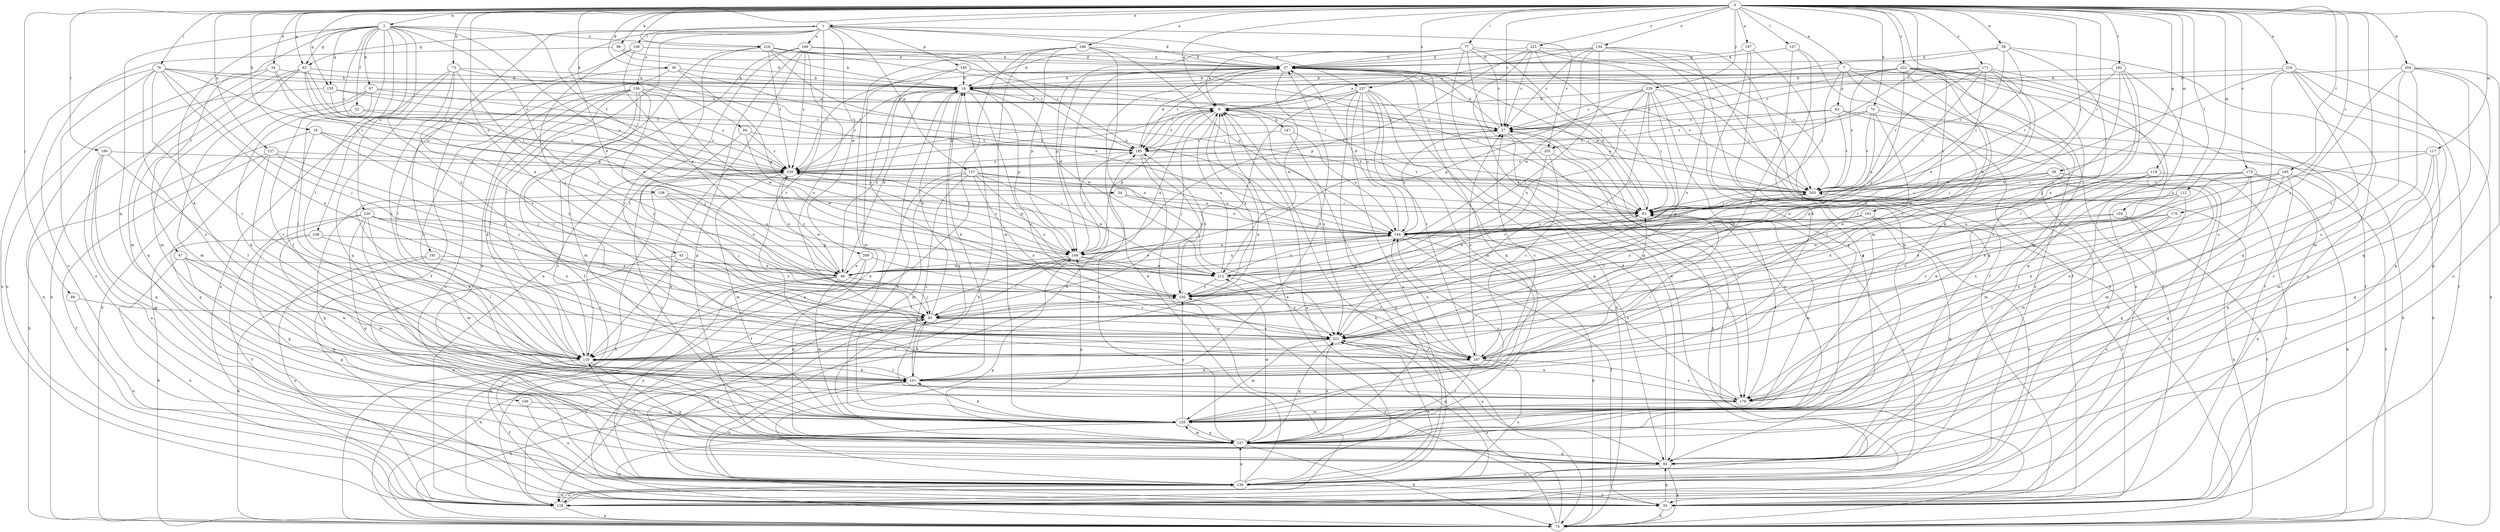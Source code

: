 strict digraph  {
0;
1;
2;
7;
8;
16;
18;
27;
34;
36;
37;
38;
43;
46;
47;
52;
54;
55;
58;
62;
63;
64;
70;
73;
74;
76;
77;
83;
89;
91;
94;
96;
97;
101;
104;
107;
108;
110;
112;
117;
119;
120;
127;
129;
134;
136;
137;
138;
139;
145;
147;
148;
155;
156;
157;
163;
165;
167;
170;
171;
173;
176;
180;
182;
185;
186;
187;
189;
191;
194;
202;
203;
204;
209;
212;
216;
218;
220;
221;
222;
225;
229;
230;
237;
238;
239;
0 -> 1  [label=a];
0 -> 2  [label=a];
0 -> 7  [label=a];
0 -> 8  [label=a];
0 -> 16  [label=b];
0 -> 27  [label=c];
0 -> 34  [label=d];
0 -> 36  [label=d];
0 -> 38  [label=e];
0 -> 43  [label=e];
0 -> 58  [label=g];
0 -> 62  [label=g];
0 -> 70  [label=h];
0 -> 73  [label=h];
0 -> 76  [label=i];
0 -> 77  [label=i];
0 -> 83  [label=i];
0 -> 89  [label=j];
0 -> 94  [label=k];
0 -> 96  [label=k];
0 -> 104  [label=l];
0 -> 107  [label=l];
0 -> 112  [label=m];
0 -> 117  [label=m];
0 -> 119  [label=m];
0 -> 127  [label=n];
0 -> 134  [label=o];
0 -> 155  [label=q];
0 -> 163  [label=r];
0 -> 165  [label=r];
0 -> 170  [label=s];
0 -> 171  [label=s];
0 -> 173  [label=s];
0 -> 176  [label=s];
0 -> 180  [label=t];
0 -> 182  [label=t];
0 -> 186  [label=u];
0 -> 187  [label=u];
0 -> 202  [label=v];
0 -> 204  [label=w];
0 -> 216  [label=x];
0 -> 218  [label=x];
0 -> 222  [label=y];
0 -> 225  [label=y];
0 -> 229  [label=y];
0 -> 230  [label=y];
0 -> 237  [label=z];
1 -> 37  [label=d];
1 -> 46  [label=e];
1 -> 62  [label=g];
1 -> 108  [label=l];
1 -> 110  [label=l];
1 -> 136  [label=o];
1 -> 137  [label=o];
1 -> 145  [label=p];
1 -> 167  [label=r];
1 -> 189  [label=u];
1 -> 191  [label=u];
1 -> 202  [label=v];
1 -> 209  [label=w];
1 -> 237  [label=z];
2 -> 47  [label=f];
2 -> 52  [label=f];
2 -> 54  [label=f];
2 -> 62  [label=g];
2 -> 97  [label=k];
2 -> 101  [label=k];
2 -> 110  [label=l];
2 -> 138  [label=o];
2 -> 155  [label=q];
2 -> 156  [label=q];
2 -> 194  [label=u];
2 -> 218  [label=x];
2 -> 220  [label=x];
2 -> 221  [label=x];
2 -> 238  [label=z];
2 -> 239  [label=z];
7 -> 18  [label=b];
7 -> 55  [label=f];
7 -> 63  [label=g];
7 -> 83  [label=i];
7 -> 129  [label=n];
7 -> 167  [label=r];
8 -> 27  [label=c];
8 -> 74  [label=h];
8 -> 91  [label=j];
8 -> 147  [label=p];
8 -> 148  [label=p];
8 -> 185  [label=t];
8 -> 221  [label=x];
8 -> 230  [label=y];
8 -> 239  [label=z];
16 -> 74  [label=h];
16 -> 91  [label=j];
16 -> 110  [label=l];
16 -> 185  [label=t];
16 -> 230  [label=y];
18 -> 8  [label=a];
18 -> 46  [label=e];
18 -> 148  [label=p];
18 -> 157  [label=q];
18 -> 167  [label=r];
18 -> 212  [label=w];
18 -> 239  [label=z];
27 -> 8  [label=a];
27 -> 37  [label=d];
27 -> 74  [label=h];
27 -> 185  [label=t];
34 -> 18  [label=b];
34 -> 120  [label=m];
34 -> 129  [label=n];
34 -> 212  [label=w];
34 -> 239  [label=z];
36 -> 18  [label=b];
36 -> 83  [label=i];
36 -> 110  [label=l];
36 -> 148  [label=p];
36 -> 176  [label=s];
37 -> 18  [label=b];
37 -> 83  [label=i];
37 -> 129  [label=n];
37 -> 157  [label=q];
37 -> 185  [label=t];
37 -> 203  [label=v];
37 -> 212  [label=w];
37 -> 239  [label=z];
38 -> 37  [label=d];
38 -> 83  [label=i];
38 -> 129  [label=n];
38 -> 203  [label=v];
38 -> 221  [label=x];
38 -> 239  [label=z];
43 -> 46  [label=e];
43 -> 110  [label=l];
43 -> 139  [label=o];
43 -> 221  [label=x];
43 -> 230  [label=y];
46 -> 8  [label=a];
46 -> 18  [label=b];
46 -> 91  [label=j];
46 -> 120  [label=m];
46 -> 129  [label=n];
46 -> 139  [label=o];
46 -> 194  [label=u];
46 -> 239  [label=z];
47 -> 46  [label=e];
47 -> 64  [label=g];
47 -> 101  [label=k];
47 -> 129  [label=n];
47 -> 157  [label=q];
52 -> 27  [label=c];
52 -> 101  [label=k];
52 -> 110  [label=l];
52 -> 239  [label=z];
54 -> 83  [label=i];
54 -> 157  [label=q];
54 -> 194  [label=u];
55 -> 18  [label=b];
55 -> 64  [label=g];
55 -> 74  [label=h];
55 -> 203  [label=v];
58 -> 64  [label=g];
58 -> 83  [label=i];
58 -> 148  [label=p];
58 -> 176  [label=s];
58 -> 194  [label=u];
58 -> 203  [label=v];
62 -> 18  [label=b];
62 -> 46  [label=e];
62 -> 74  [label=h];
62 -> 83  [label=i];
62 -> 120  [label=m];
62 -> 157  [label=q];
62 -> 239  [label=z];
63 -> 27  [label=c];
63 -> 74  [label=h];
63 -> 129  [label=n];
63 -> 185  [label=t];
63 -> 203  [label=v];
64 -> 37  [label=d];
64 -> 74  [label=h];
64 -> 110  [label=l];
64 -> 139  [label=o];
64 -> 221  [label=x];
70 -> 27  [label=c];
70 -> 74  [label=h];
70 -> 110  [label=l];
70 -> 194  [label=u];
70 -> 203  [label=v];
70 -> 239  [label=z];
73 -> 18  [label=b];
73 -> 110  [label=l];
73 -> 129  [label=n];
73 -> 157  [label=q];
73 -> 194  [label=u];
73 -> 221  [label=x];
73 -> 230  [label=y];
74 -> 101  [label=k];
74 -> 221  [label=x];
74 -> 230  [label=y];
76 -> 18  [label=b];
76 -> 27  [label=c];
76 -> 91  [label=j];
76 -> 129  [label=n];
76 -> 139  [label=o];
76 -> 148  [label=p];
76 -> 167  [label=r];
76 -> 176  [label=s];
76 -> 221  [label=x];
77 -> 8  [label=a];
77 -> 18  [label=b];
77 -> 27  [label=c];
77 -> 37  [label=d];
77 -> 64  [label=g];
77 -> 83  [label=i];
77 -> 148  [label=p];
77 -> 176  [label=s];
77 -> 203  [label=v];
83 -> 37  [label=d];
83 -> 120  [label=m];
83 -> 194  [label=u];
89 -> 91  [label=j];
89 -> 139  [label=o];
91 -> 18  [label=b];
91 -> 74  [label=h];
91 -> 101  [label=k];
91 -> 129  [label=n];
91 -> 221  [label=x];
94 -> 185  [label=t];
94 -> 212  [label=w];
94 -> 230  [label=y];
94 -> 239  [label=z];
96 -> 18  [label=b];
96 -> 37  [label=d];
96 -> 139  [label=o];
97 -> 8  [label=a];
97 -> 74  [label=h];
97 -> 110  [label=l];
97 -> 120  [label=m];
97 -> 239  [label=z];
101 -> 18  [label=b];
101 -> 27  [label=c];
101 -> 37  [label=d];
101 -> 83  [label=i];
101 -> 91  [label=j];
101 -> 110  [label=l];
101 -> 139  [label=o];
101 -> 176  [label=s];
104 -> 55  [label=f];
104 -> 139  [label=o];
104 -> 194  [label=u];
104 -> 230  [label=y];
107 -> 37  [label=d];
107 -> 55  [label=f];
107 -> 157  [label=q];
107 -> 167  [label=r];
108 -> 37  [label=d];
108 -> 46  [label=e];
108 -> 55  [label=f];
108 -> 91  [label=j];
110 -> 8  [label=a];
110 -> 55  [label=f];
110 -> 64  [label=g];
110 -> 101  [label=k];
110 -> 230  [label=y];
110 -> 239  [label=z];
112 -> 83  [label=i];
112 -> 120  [label=m];
112 -> 167  [label=r];
112 -> 194  [label=u];
112 -> 221  [label=x];
117 -> 120  [label=m];
117 -> 157  [label=q];
117 -> 176  [label=s];
117 -> 194  [label=u];
117 -> 239  [label=z];
119 -> 55  [label=f];
119 -> 101  [label=k];
119 -> 120  [label=m];
119 -> 129  [label=n];
119 -> 203  [label=v];
119 -> 221  [label=x];
120 -> 74  [label=h];
120 -> 101  [label=k];
120 -> 157  [label=q];
120 -> 194  [label=u];
120 -> 230  [label=y];
127 -> 55  [label=f];
127 -> 91  [label=j];
127 -> 110  [label=l];
127 -> 157  [label=q];
127 -> 230  [label=y];
127 -> 239  [label=z];
129 -> 8  [label=a];
129 -> 74  [label=h];
129 -> 139  [label=o];
134 -> 8  [label=a];
134 -> 27  [label=c];
134 -> 37  [label=d];
134 -> 55  [label=f];
134 -> 74  [label=h];
134 -> 91  [label=j];
134 -> 212  [label=w];
134 -> 221  [label=x];
136 -> 8  [label=a];
136 -> 91  [label=j];
136 -> 101  [label=k];
136 -> 110  [label=l];
136 -> 120  [label=m];
136 -> 139  [label=o];
136 -> 157  [label=q];
136 -> 167  [label=r];
136 -> 185  [label=t];
136 -> 212  [label=w];
137 -> 55  [label=f];
137 -> 120  [label=m];
137 -> 176  [label=s];
137 -> 194  [label=u];
137 -> 203  [label=v];
137 -> 212  [label=w];
137 -> 221  [label=x];
137 -> 230  [label=y];
138 -> 46  [label=e];
138 -> 83  [label=i];
138 -> 91  [label=j];
138 -> 101  [label=k];
138 -> 212  [label=w];
139 -> 8  [label=a];
139 -> 18  [label=b];
139 -> 27  [label=c];
139 -> 37  [label=d];
139 -> 55  [label=f];
139 -> 83  [label=i];
139 -> 91  [label=j];
139 -> 129  [label=n];
139 -> 148  [label=p];
139 -> 157  [label=q];
139 -> 221  [label=x];
145 -> 18  [label=b];
145 -> 83  [label=i];
145 -> 120  [label=m];
145 -> 203  [label=v];
145 -> 230  [label=y];
147 -> 139  [label=o];
147 -> 185  [label=t];
147 -> 194  [label=u];
148 -> 37  [label=d];
148 -> 46  [label=e];
148 -> 91  [label=j];
148 -> 110  [label=l];
148 -> 167  [label=r];
148 -> 185  [label=t];
148 -> 212  [label=w];
148 -> 239  [label=z];
155 -> 8  [label=a];
155 -> 129  [label=n];
155 -> 185  [label=t];
155 -> 203  [label=v];
156 -> 120  [label=m];
156 -> 139  [label=o];
157 -> 27  [label=c];
157 -> 64  [label=g];
157 -> 74  [label=h];
157 -> 120  [label=m];
157 -> 148  [label=p];
157 -> 185  [label=t];
157 -> 212  [label=w];
157 -> 221  [label=x];
157 -> 239  [label=z];
163 -> 64  [label=g];
163 -> 91  [label=j];
163 -> 139  [label=o];
163 -> 194  [label=u];
163 -> 230  [label=y];
165 -> 74  [label=h];
165 -> 120  [label=m];
165 -> 157  [label=q];
165 -> 194  [label=u];
165 -> 203  [label=v];
165 -> 221  [label=x];
167 -> 27  [label=c];
167 -> 83  [label=i];
167 -> 101  [label=k];
167 -> 139  [label=o];
167 -> 157  [label=q];
167 -> 176  [label=s];
167 -> 194  [label=u];
170 -> 176  [label=s];
170 -> 194  [label=u];
170 -> 212  [label=w];
170 -> 221  [label=x];
171 -> 18  [label=b];
171 -> 27  [label=c];
171 -> 46  [label=e];
171 -> 55  [label=f];
171 -> 83  [label=i];
171 -> 91  [label=j];
171 -> 203  [label=v];
171 -> 212  [label=w];
173 -> 46  [label=e];
173 -> 64  [label=g];
173 -> 74  [label=h];
173 -> 101  [label=k];
173 -> 129  [label=n];
173 -> 203  [label=v];
173 -> 221  [label=x];
176 -> 83  [label=i];
176 -> 120  [label=m];
176 -> 194  [label=u];
176 -> 221  [label=x];
180 -> 64  [label=g];
180 -> 110  [label=l];
180 -> 139  [label=o];
180 -> 157  [label=q];
180 -> 239  [label=z];
182 -> 18  [label=b];
182 -> 64  [label=g];
182 -> 91  [label=j];
182 -> 167  [label=r];
182 -> 203  [label=v];
182 -> 230  [label=y];
185 -> 37  [label=d];
185 -> 129  [label=n];
185 -> 203  [label=v];
185 -> 230  [label=y];
185 -> 239  [label=z];
186 -> 37  [label=d];
186 -> 110  [label=l];
186 -> 120  [label=m];
186 -> 129  [label=n];
186 -> 148  [label=p];
186 -> 194  [label=u];
186 -> 221  [label=x];
187 -> 37  [label=d];
187 -> 64  [label=g];
187 -> 101  [label=k];
187 -> 120  [label=m];
189 -> 37  [label=d];
189 -> 64  [label=g];
189 -> 74  [label=h];
189 -> 110  [label=l];
189 -> 129  [label=n];
189 -> 185  [label=t];
189 -> 221  [label=x];
189 -> 239  [label=z];
191 -> 46  [label=e];
191 -> 74  [label=h];
191 -> 129  [label=n];
191 -> 167  [label=r];
194 -> 27  [label=c];
194 -> 37  [label=d];
194 -> 46  [label=e];
194 -> 55  [label=f];
194 -> 74  [label=h];
194 -> 148  [label=p];
202 -> 167  [label=r];
202 -> 176  [label=s];
202 -> 221  [label=x];
202 -> 239  [label=z];
203 -> 8  [label=a];
203 -> 18  [label=b];
203 -> 74  [label=h];
203 -> 83  [label=i];
204 -> 18  [label=b];
204 -> 64  [label=g];
204 -> 91  [label=j];
204 -> 120  [label=m];
204 -> 139  [label=o];
204 -> 157  [label=q];
204 -> 176  [label=s];
209 -> 46  [label=e];
209 -> 110  [label=l];
209 -> 157  [label=q];
209 -> 167  [label=r];
212 -> 8  [label=a];
212 -> 194  [label=u];
212 -> 203  [label=v];
212 -> 221  [label=x];
212 -> 230  [label=y];
216 -> 18  [label=b];
216 -> 55  [label=f];
216 -> 64  [label=g];
216 -> 74  [label=h];
216 -> 83  [label=i];
216 -> 157  [label=q];
216 -> 176  [label=s];
218 -> 18  [label=b];
218 -> 37  [label=d];
218 -> 55  [label=f];
218 -> 83  [label=i];
218 -> 167  [label=r];
218 -> 185  [label=t];
218 -> 194  [label=u];
218 -> 239  [label=z];
220 -> 55  [label=f];
220 -> 64  [label=g];
220 -> 91  [label=j];
220 -> 120  [label=m];
220 -> 157  [label=q];
220 -> 176  [label=s];
220 -> 194  [label=u];
220 -> 221  [label=x];
221 -> 110  [label=l];
221 -> 120  [label=m];
221 -> 157  [label=q];
221 -> 167  [label=r];
222 -> 8  [label=a];
222 -> 18  [label=b];
222 -> 27  [label=c];
222 -> 55  [label=f];
222 -> 101  [label=k];
222 -> 120  [label=m];
222 -> 129  [label=n];
222 -> 139  [label=o];
222 -> 167  [label=r];
222 -> 176  [label=s];
222 -> 203  [label=v];
222 -> 230  [label=y];
225 -> 27  [label=c];
225 -> 37  [label=d];
225 -> 64  [label=g];
225 -> 83  [label=i];
225 -> 129  [label=n];
225 -> 148  [label=p];
225 -> 157  [label=q];
229 -> 8  [label=a];
229 -> 27  [label=c];
229 -> 83  [label=i];
229 -> 91  [label=j];
229 -> 110  [label=l];
229 -> 148  [label=p];
229 -> 203  [label=v];
229 -> 221  [label=x];
229 -> 230  [label=y];
230 -> 83  [label=i];
230 -> 91  [label=j];
230 -> 185  [label=t];
237 -> 8  [label=a];
237 -> 46  [label=e];
237 -> 64  [label=g];
237 -> 74  [label=h];
237 -> 120  [label=m];
237 -> 139  [label=o];
237 -> 157  [label=q];
237 -> 167  [label=r];
237 -> 185  [label=t];
237 -> 194  [label=u];
238 -> 74  [label=h];
238 -> 110  [label=l];
238 -> 120  [label=m];
238 -> 148  [label=p];
239 -> 8  [label=a];
239 -> 46  [label=e];
239 -> 74  [label=h];
239 -> 120  [label=m];
239 -> 148  [label=p];
239 -> 194  [label=u];
239 -> 203  [label=v];
}
